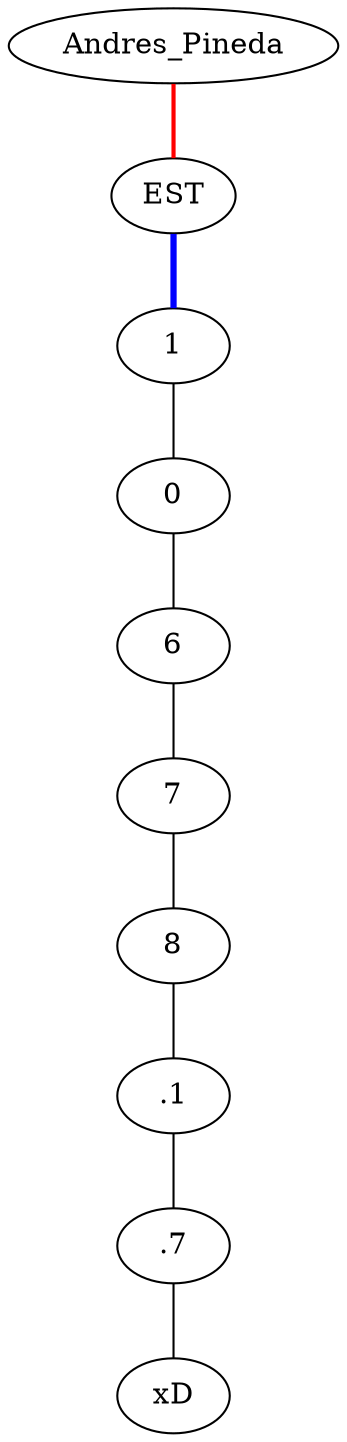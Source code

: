 graph {
		Andres_Pineda -- EST[color=red,penwidth=2.0];
		EST -- 1[color=blue,penwidth=3.0];
		1 -- 0;
		0 -- 6;
		6 -- 7;
		7 -- 8;
		8 -- .1;
		.1 -- .7;
		.7 -- xD;
	}